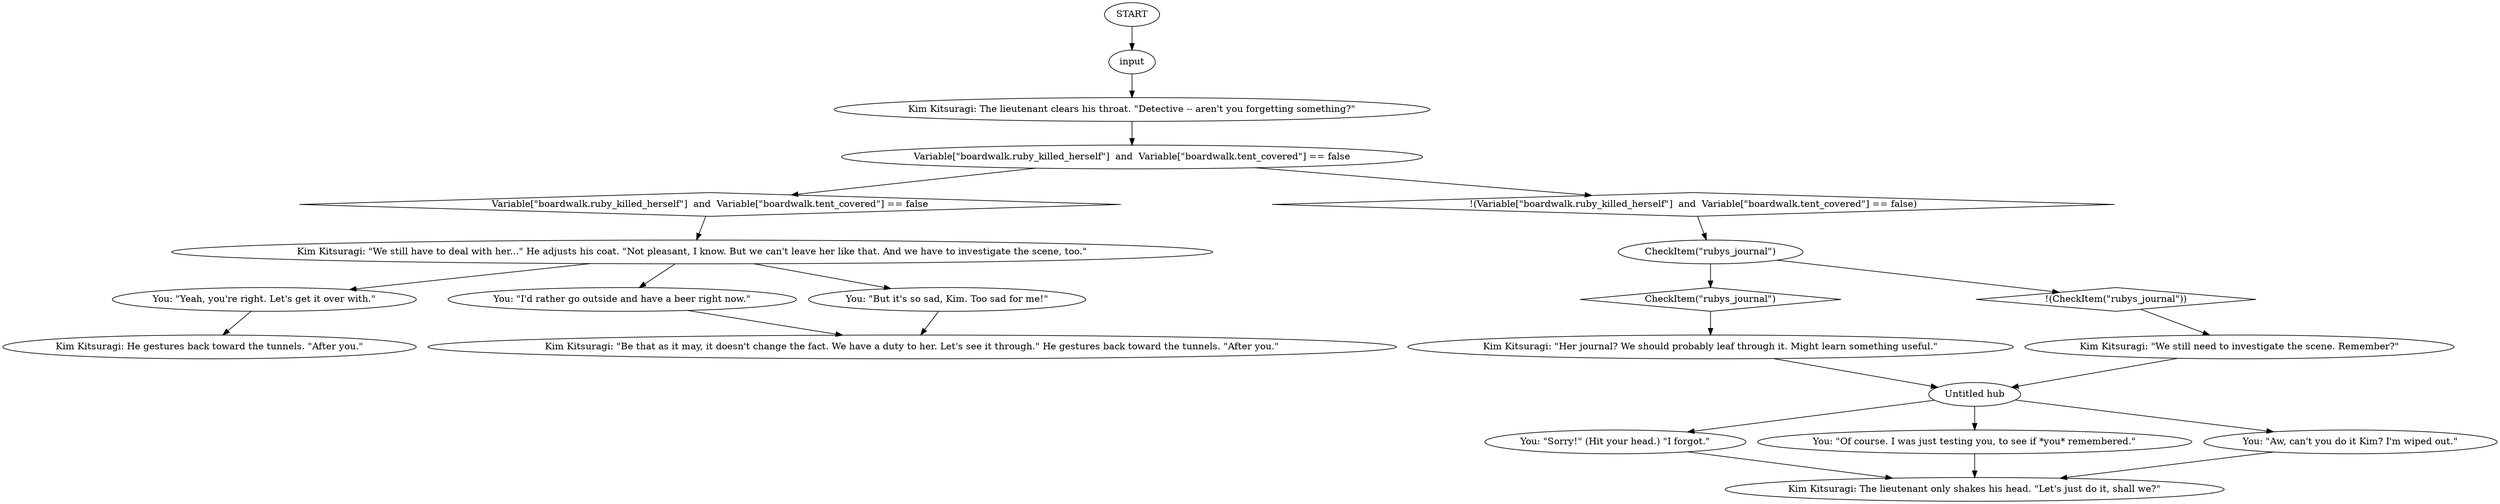 # LAIR / Door to Outside
# This prevents the player from leaving the main lair -- only fires if they have dealt with Ruby but not read her journal.
# ==================================================
digraph G {
	  0 [label="START"];
	  1 [label="input"];
	  2 [label="Variable[\"boardwalk.ruby_killed_herself\"]  and  Variable[\"boardwalk.tent_covered\"] == false"];
	  3 [label="Variable[\"boardwalk.ruby_killed_herself\"]  and  Variable[\"boardwalk.tent_covered\"] == false", shape=diamond];
	  4 [label="!(Variable[\"boardwalk.ruby_killed_herself\"]  and  Variable[\"boardwalk.tent_covered\"] == false)", shape=diamond];
	  5 [label="Kim Kitsuragi: The lieutenant only shakes his head. \"Let's just do it, shall we?\""];
	  6 [label="You: \"Yeah, you're right. Let's get it over with.\""];
	  7 [label="You: \"Sorry!\" (Hit your head.) \"I forgot.\""];
	  8 [label="You: \"I'd rather go outside and have a beer right now.\""];
	  9 [label="CheckItem(\"rubys_journal\")"];
	  10 [label="CheckItem(\"rubys_journal\")", shape=diamond];
	  11 [label="!(CheckItem(\"rubys_journal\"))", shape=diamond];
	  12 [label="Kim Kitsuragi: \"We still have to deal with her...\" He adjusts his coat. \"Not pleasant, I know. But we can't leave her like that. And we have to investigate the scene, too.\""];
	  13 [label="Kim Kitsuragi: \"We still need to investigate the scene. Remember?\""];
	  14 [label="You: \"Of course. I was just testing you, to see if *you* remembered.\""];
	  15 [label="Kim Kitsuragi: \"Her journal? We should probably leaf through it. Might learn something useful.\""];
	  17 [label="Kim Kitsuragi: \"Be that as it may, it doesn't change the fact. We have a duty to her. Let's see it through.\" He gestures back toward the tunnels. \"After you.\""];
	  18 [label="You: \"Aw, can't you do it Kim? I'm wiped out.\""];
	  19 [label="Kim Kitsuragi: He gestures back toward the tunnels. \"After you.\""];
	  20 [label="Kim Kitsuragi: The lieutenant clears his throat. \"Detective -- aren't you forgetting something?\""];
	  21 [label="Untitled hub"];
	  22 [label="You: \"But it's so sad, Kim. Too sad for me!\""];
	  0 -> 1
	  1 -> 20
	  2 -> 3
	  2 -> 4
	  3 -> 12
	  4 -> 9
	  6 -> 19
	  7 -> 5
	  8 -> 17
	  9 -> 10
	  9 -> 11
	  10 -> 15
	  11 -> 13
	  12 -> 8
	  12 -> 22
	  12 -> 6
	  13 -> 21
	  14 -> 5
	  15 -> 21
	  18 -> 5
	  20 -> 2
	  21 -> 18
	  21 -> 14
	  21 -> 7
	  22 -> 17
}

